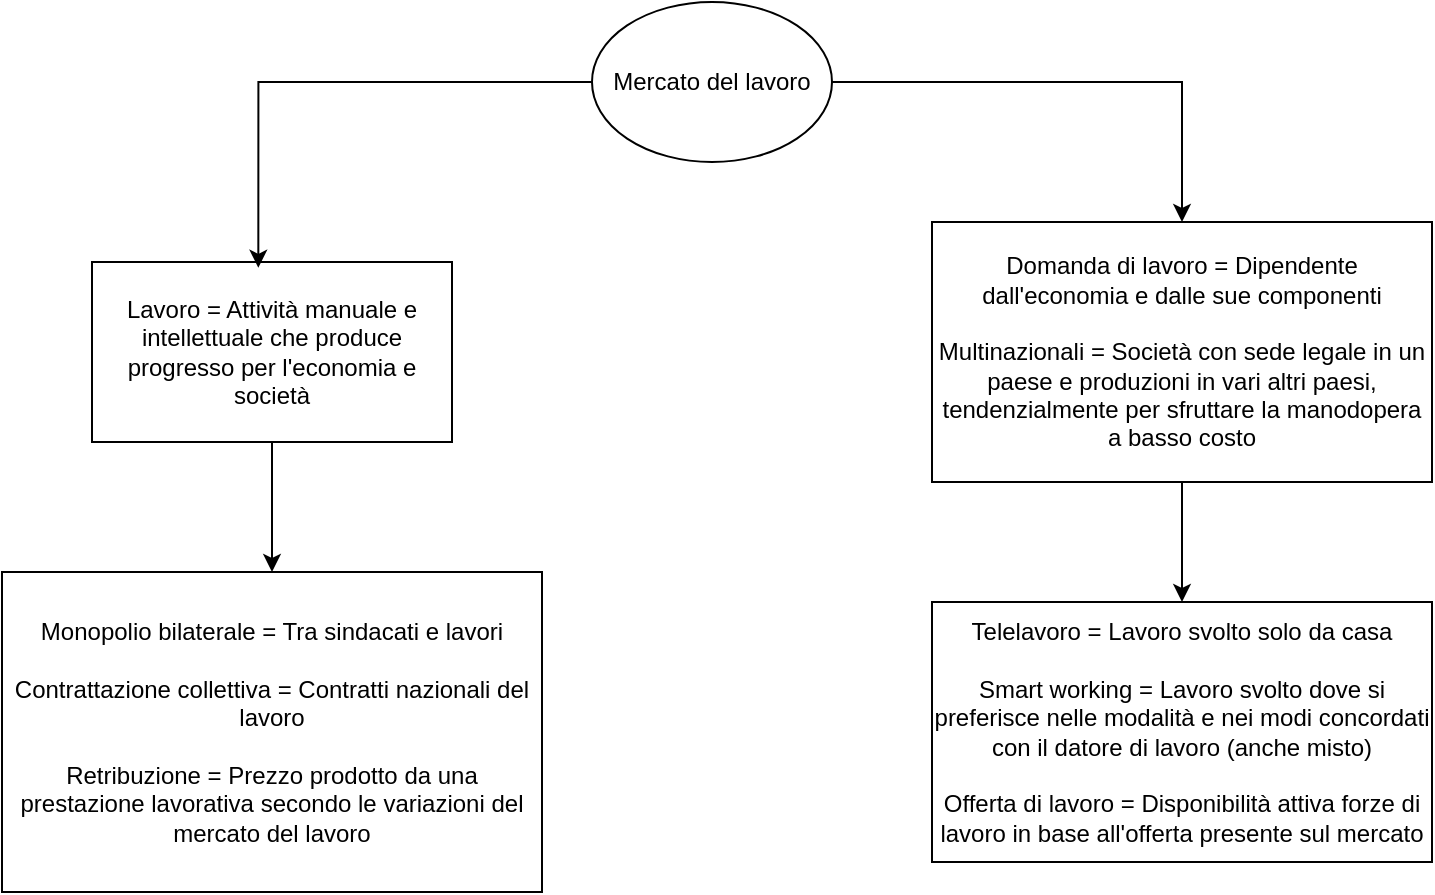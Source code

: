 <mxfile version="24.2.5" type="device">
  <diagram name="Pagina-1" id="O41BH9lygT_xZa6iwpsy">
    <mxGraphModel dx="763" dy="390" grid="1" gridSize="10" guides="1" tooltips="1" connect="1" arrows="1" fold="1" page="1" pageScale="1" pageWidth="827" pageHeight="1169" math="0" shadow="0">
      <root>
        <mxCell id="0" />
        <mxCell id="1" parent="0" />
        <mxCell id="urpqnEH7JHFfvMmyBaaK-6" style="edgeStyle=orthogonalEdgeStyle;rounded=0;orthogonalLoop=1;jettySize=auto;html=1;exitX=1;exitY=0.5;exitDx=0;exitDy=0;entryX=0.5;entryY=0;entryDx=0;entryDy=0;" edge="1" parent="1" source="urpqnEH7JHFfvMmyBaaK-2" target="urpqnEH7JHFfvMmyBaaK-5">
          <mxGeometry relative="1" as="geometry" />
        </mxCell>
        <mxCell id="urpqnEH7JHFfvMmyBaaK-2" value="Mercato del lavoro" style="ellipse;whiteSpace=wrap;html=1;" vertex="1" parent="1">
          <mxGeometry x="380" y="50" width="120" height="80" as="geometry" />
        </mxCell>
        <mxCell id="urpqnEH7JHFfvMmyBaaK-8" style="edgeStyle=orthogonalEdgeStyle;rounded=0;orthogonalLoop=1;jettySize=auto;html=1;exitX=0.5;exitY=1;exitDx=0;exitDy=0;" edge="1" parent="1" source="urpqnEH7JHFfvMmyBaaK-3" target="urpqnEH7JHFfvMmyBaaK-7">
          <mxGeometry relative="1" as="geometry" />
        </mxCell>
        <mxCell id="urpqnEH7JHFfvMmyBaaK-3" value="Lavoro = Attività manuale e intellettuale che produce progresso per l&#39;economia e società" style="rounded=0;whiteSpace=wrap;html=1;" vertex="1" parent="1">
          <mxGeometry x="130" y="180" width="180" height="90" as="geometry" />
        </mxCell>
        <mxCell id="urpqnEH7JHFfvMmyBaaK-4" style="edgeStyle=orthogonalEdgeStyle;rounded=0;orthogonalLoop=1;jettySize=auto;html=1;exitX=0;exitY=0.5;exitDx=0;exitDy=0;entryX=0.462;entryY=0.032;entryDx=0;entryDy=0;entryPerimeter=0;" edge="1" parent="1" source="urpqnEH7JHFfvMmyBaaK-2" target="urpqnEH7JHFfvMmyBaaK-3">
          <mxGeometry relative="1" as="geometry" />
        </mxCell>
        <mxCell id="urpqnEH7JHFfvMmyBaaK-10" style="edgeStyle=orthogonalEdgeStyle;rounded=0;orthogonalLoop=1;jettySize=auto;html=1;exitX=0.5;exitY=1;exitDx=0;exitDy=0;" edge="1" parent="1" source="urpqnEH7JHFfvMmyBaaK-5" target="urpqnEH7JHFfvMmyBaaK-9">
          <mxGeometry relative="1" as="geometry" />
        </mxCell>
        <mxCell id="urpqnEH7JHFfvMmyBaaK-5" value="Domanda di lavoro = Dipendente dall&#39;economia e dalle sue componenti&lt;br&gt;&lt;br&gt;Multinazionali = Società con sede legale in un paese e produzioni in vari altri paesi, tendenzialmente per sfruttare la manodopera a basso costo" style="rounded=0;whiteSpace=wrap;html=1;" vertex="1" parent="1">
          <mxGeometry x="550" y="160" width="250" height="130" as="geometry" />
        </mxCell>
        <mxCell id="urpqnEH7JHFfvMmyBaaK-7" value="Monopolio bilaterale = Tra sindacati e lavori&lt;br&gt;&lt;br&gt;Contrattazione collettiva = Contratti nazionali del lavoro&lt;br&gt;&lt;br&gt;Retribuzione = Prezzo prodotto da una prestazione lavorativa secondo le variazioni del mercato del lavoro" style="rounded=0;whiteSpace=wrap;html=1;" vertex="1" parent="1">
          <mxGeometry x="85" y="335" width="270" height="160" as="geometry" />
        </mxCell>
        <mxCell id="urpqnEH7JHFfvMmyBaaK-9" value="Telelavoro = Lavoro svolto solo da casa&lt;br&gt;&lt;br&gt;Smart working = Lavoro svolto dove si preferisce nelle modalità e nei modi concordati con il datore di lavoro (anche misto)&lt;br&gt;&lt;br&gt;Offerta di lavoro = Disponibilità attiva forze di lavoro in base all&#39;offerta presente sul mercato" style="rounded=0;whiteSpace=wrap;html=1;" vertex="1" parent="1">
          <mxGeometry x="550" y="350" width="250" height="130" as="geometry" />
        </mxCell>
      </root>
    </mxGraphModel>
  </diagram>
</mxfile>
